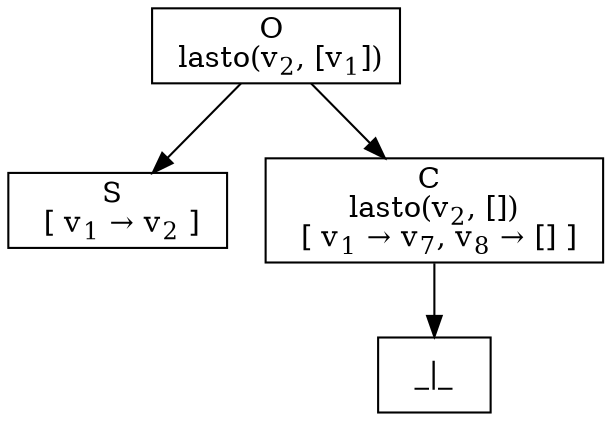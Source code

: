 digraph {
    graph [rankdir=TB
          ,bgcolor=transparent];
    node [shape=box
         ,fillcolor=white
         ,style=filled];
    0 [label=<O <BR/> lasto(v<SUB>2</SUB>, [v<SUB>1</SUB>])>];
    1 [label=<S <BR/>  [ v<SUB>1</SUB> &rarr; v<SUB>2</SUB> ] >];
    2 [label=<C <BR/> lasto(v<SUB>2</SUB>, []) <BR/>  [ v<SUB>1</SUB> &rarr; v<SUB>7</SUB>, v<SUB>8</SUB> &rarr; [] ] >];
    3 [label=<_|_>];
    0 -> 1 [label=""];
    0 -> 2 [label=""];
    2 -> 3 [label=""];
}